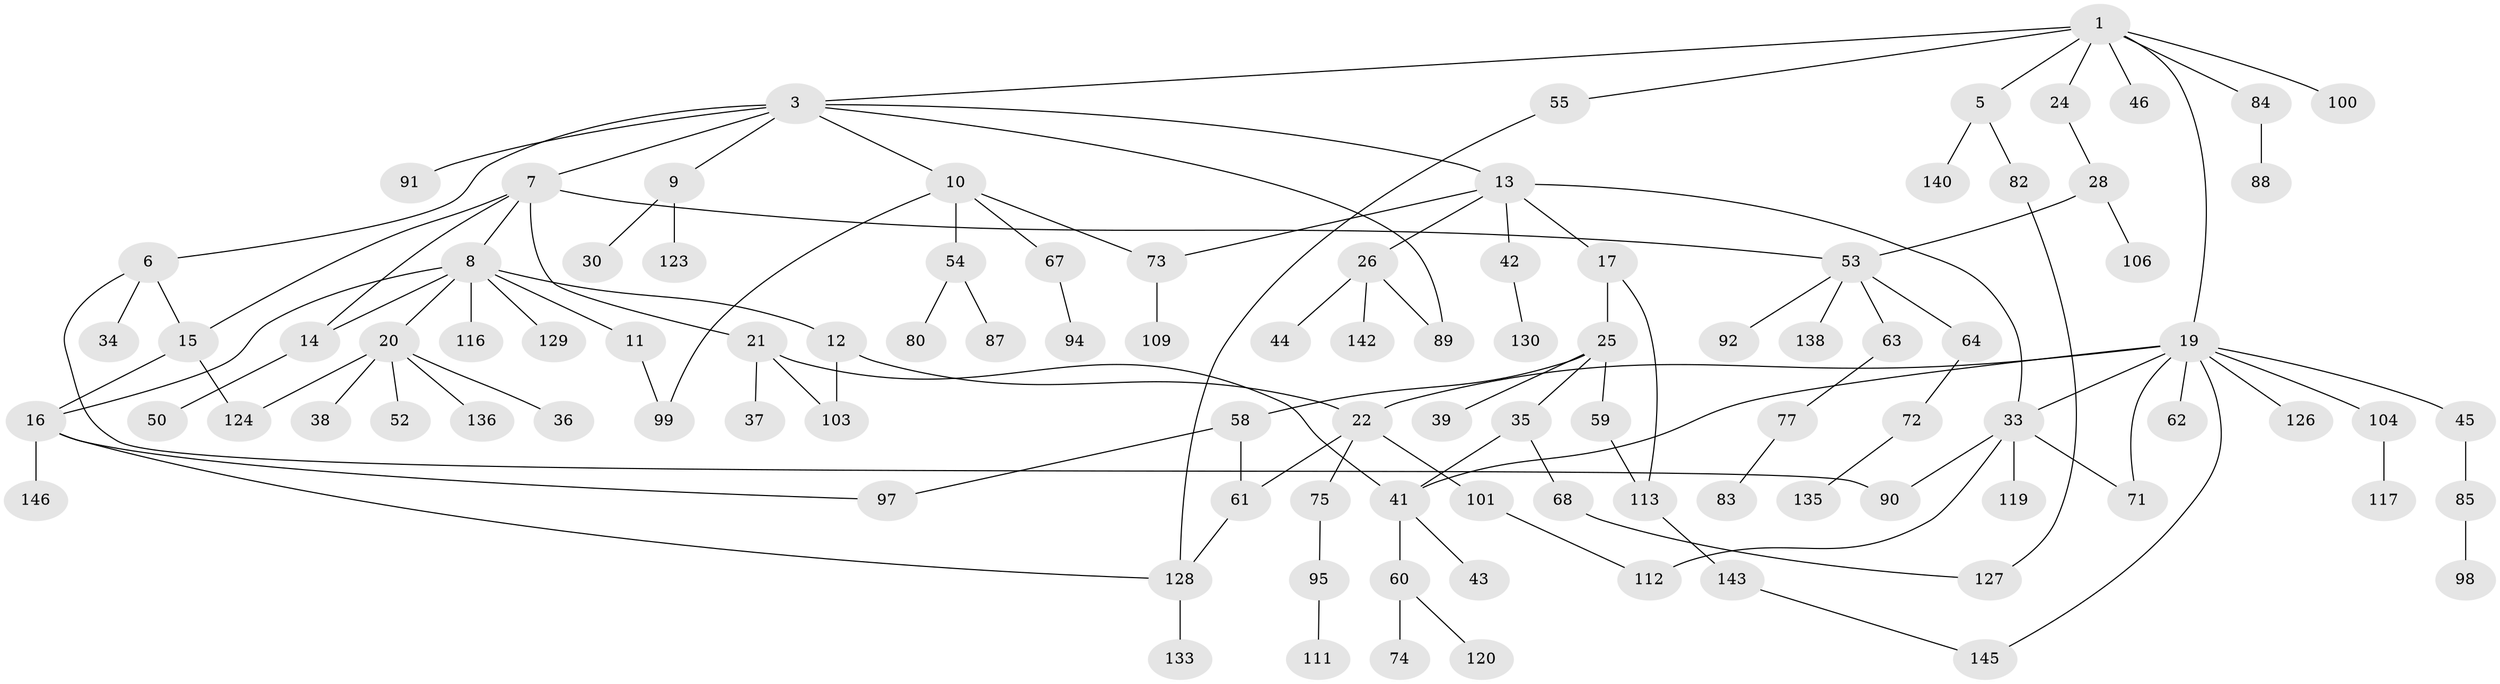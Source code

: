 // original degree distribution, {6: 0.03424657534246575, 4: 0.10273972602739725, 3: 0.10273972602739725, 5: 0.06164383561643835, 2: 0.3424657534246575, 7: 0.00684931506849315, 1: 0.3493150684931507}
// Generated by graph-tools (version 1.1) at 2025/10/02/27/25 16:10:53]
// undirected, 102 vertices, 124 edges
graph export_dot {
graph [start="1"]
  node [color=gray90,style=filled];
  1 [super="+2"];
  3 [super="+4"];
  5 [super="+47"];
  6 [super="+118"];
  7 [super="+18"];
  8 [super="+105"];
  9;
  10 [super="+40"];
  11 [super="+107"];
  12 [super="+86"];
  13 [super="+29"];
  14;
  15 [super="+23"];
  16 [super="+49"];
  17 [super="+27"];
  19 [super="+31"];
  20 [super="+32"];
  21;
  22 [super="+56"];
  24;
  25;
  26 [super="+66"];
  28 [super="+51"];
  30 [super="+121"];
  33 [super="+65"];
  34;
  35;
  36;
  37 [super="+137"];
  38;
  39 [super="+48"];
  41 [super="+141"];
  42 [super="+110"];
  43;
  44 [super="+57"];
  45;
  46;
  50;
  52;
  53 [super="+69"];
  54;
  55;
  58 [super="+144"];
  59;
  60 [super="+78"];
  61 [super="+115"];
  62 [super="+108"];
  63 [super="+76"];
  64 [super="+79"];
  67;
  68 [super="+70"];
  71 [super="+132"];
  72;
  73 [super="+96"];
  74 [super="+81"];
  75;
  77 [super="+93"];
  80 [super="+102"];
  82;
  83;
  84;
  85;
  87;
  88 [super="+139"];
  89;
  90;
  91;
  92 [super="+114"];
  94;
  95;
  97;
  98;
  99;
  100;
  101;
  103;
  104;
  106;
  109 [super="+131"];
  111;
  112 [super="+122"];
  113 [super="+125"];
  116;
  117;
  119;
  120;
  123;
  124;
  126;
  127;
  128 [super="+134"];
  129;
  130;
  133;
  135;
  136;
  138;
  140;
  142;
  143;
  145;
  146;
  1 -- 3;
  1 -- 24;
  1 -- 46;
  1 -- 84;
  1 -- 100;
  1 -- 19;
  1 -- 5;
  1 -- 55;
  3 -- 6;
  3 -- 7;
  3 -- 9;
  3 -- 13;
  3 -- 91;
  3 -- 89;
  3 -- 10;
  5 -- 140;
  5 -- 82;
  6 -- 15;
  6 -- 34;
  6 -- 90;
  7 -- 8;
  7 -- 14;
  7 -- 21;
  7 -- 15;
  7 -- 53;
  8 -- 11;
  8 -- 12;
  8 -- 20;
  8 -- 16;
  8 -- 129;
  8 -- 116;
  8 -- 14;
  9 -- 30;
  9 -- 123;
  10 -- 67;
  10 -- 99;
  10 -- 54;
  10 -- 73;
  11 -- 99;
  12 -- 22;
  12 -- 103;
  13 -- 17;
  13 -- 26;
  13 -- 73;
  13 -- 33;
  13 -- 42;
  14 -- 50;
  15 -- 16;
  15 -- 124;
  16 -- 146;
  16 -- 97;
  16 -- 128;
  17 -- 25;
  17 -- 113;
  19 -- 45;
  19 -- 62;
  19 -- 104;
  19 -- 145;
  19 -- 22;
  19 -- 33;
  19 -- 71;
  19 -- 41;
  19 -- 126;
  20 -- 124;
  20 -- 36;
  20 -- 38;
  20 -- 52;
  20 -- 136;
  21 -- 37;
  21 -- 41;
  21 -- 103;
  22 -- 101;
  22 -- 75;
  22 -- 61;
  24 -- 28;
  25 -- 35;
  25 -- 39;
  25 -- 58;
  25 -- 59;
  26 -- 44;
  26 -- 142;
  26 -- 89;
  28 -- 106;
  28 -- 53;
  33 -- 119;
  33 -- 90;
  33 -- 71;
  33 -- 112;
  35 -- 68;
  35 -- 41;
  41 -- 43;
  41 -- 60;
  42 -- 130;
  45 -- 85;
  53 -- 63;
  53 -- 64;
  53 -- 138;
  53 -- 92;
  54 -- 80;
  54 -- 87;
  55 -- 128;
  58 -- 97;
  58 -- 61;
  59 -- 113;
  60 -- 74;
  60 -- 120;
  61 -- 128;
  63 -- 77;
  64 -- 72;
  67 -- 94;
  68 -- 127;
  72 -- 135;
  73 -- 109 [weight=2];
  75 -- 95;
  77 -- 83;
  82 -- 127;
  84 -- 88;
  85 -- 98;
  95 -- 111;
  101 -- 112;
  104 -- 117;
  113 -- 143;
  128 -- 133;
  143 -- 145;
}
